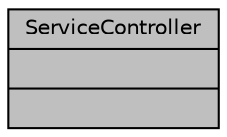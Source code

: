 digraph "ServiceController"
{
 // LATEX_PDF_SIZE
  bgcolor="transparent";
  edge [fontname="Helvetica",fontsize="10",labelfontname="Helvetica",labelfontsize="10"];
  node [fontname="Helvetica",fontsize="10",shape=record];
  Node1 [label="{ServiceController\n||}",height=0.2,width=0.4,color="black", fillcolor="grey75", style="filled", fontcolor="black",tooltip="Controlador de Servicios del Módulo de Bienes."];
}
